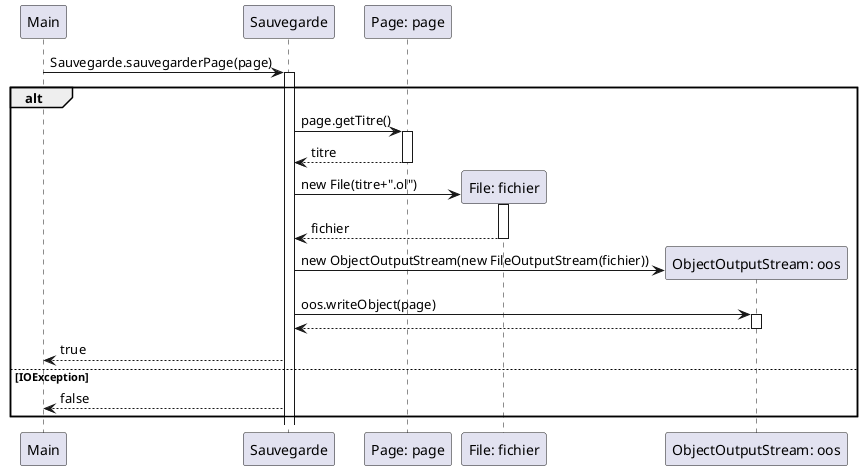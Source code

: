 @startuml

Main -> Sauvegarde: Sauvegarde.sauvegarderPage(page)
activate Sauvegarde

    alt
        Sauvegarde -> "Page: page": page.getTitre()
        activate "Page: page"
        "Page: page" --> Sauvegarde: titre
        deactivate "Page: page"

        create "File: fichier"
        Sauvegarde -> "File: fichier": new File(titre+".ol")
        activate "File: fichier"
        "File: fichier" --> Sauvegarde: fichier
        deactivate "File: fichier"

        create "ObjectOutputStream: oos"
        Sauvegarde -> "ObjectOutputStream: oos": new ObjectOutputStream(new FileOutputStream(fichier))

        Sauvegarde -> "ObjectOutputStream: oos": oos.writeObject(page)
        activate "ObjectOutputStream: oos"
        "ObjectOutputStream: oos" --> Sauvegarde
        deactivate "ObjectOutputStream: oos"

        Sauvegarde --> Main: true
    else IOException
        Sauvegarde --> Main: false
    end
@enduml